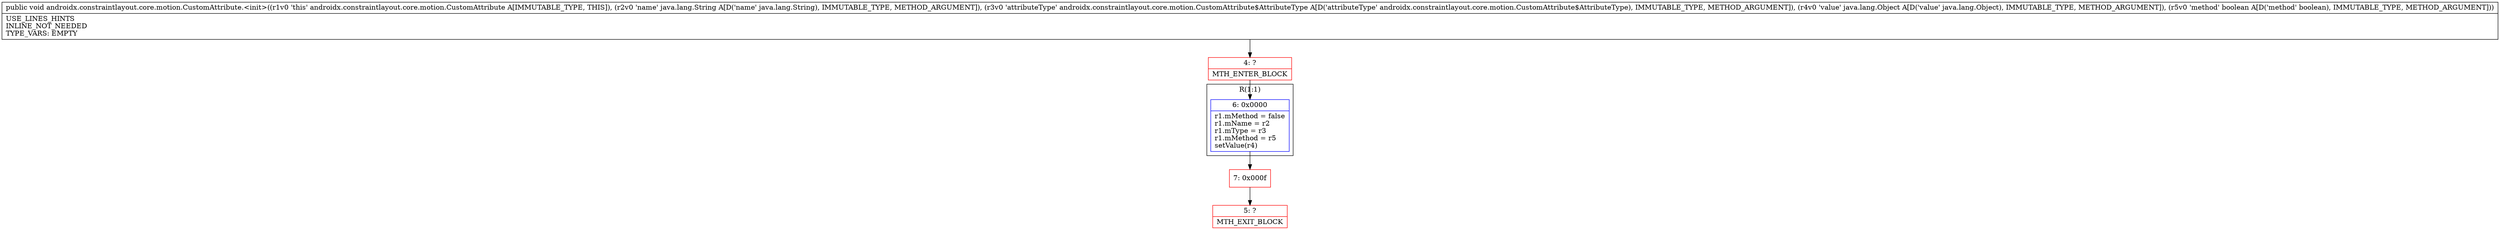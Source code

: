 digraph "CFG forandroidx.constraintlayout.core.motion.CustomAttribute.\<init\>(Ljava\/lang\/String;Landroidx\/constraintlayout\/core\/motion\/CustomAttribute$AttributeType;Ljava\/lang\/Object;Z)V" {
subgraph cluster_Region_2140346281 {
label = "R(1:1)";
node [shape=record,color=blue];
Node_6 [shape=record,label="{6\:\ 0x0000|r1.mMethod = false\lr1.mName = r2\lr1.mType = r3\lr1.mMethod = r5\lsetValue(r4)\l}"];
}
Node_4 [shape=record,color=red,label="{4\:\ ?|MTH_ENTER_BLOCK\l}"];
Node_7 [shape=record,color=red,label="{7\:\ 0x000f}"];
Node_5 [shape=record,color=red,label="{5\:\ ?|MTH_EXIT_BLOCK\l}"];
MethodNode[shape=record,label="{public void androidx.constraintlayout.core.motion.CustomAttribute.\<init\>((r1v0 'this' androidx.constraintlayout.core.motion.CustomAttribute A[IMMUTABLE_TYPE, THIS]), (r2v0 'name' java.lang.String A[D('name' java.lang.String), IMMUTABLE_TYPE, METHOD_ARGUMENT]), (r3v0 'attributeType' androidx.constraintlayout.core.motion.CustomAttribute$AttributeType A[D('attributeType' androidx.constraintlayout.core.motion.CustomAttribute$AttributeType), IMMUTABLE_TYPE, METHOD_ARGUMENT]), (r4v0 'value' java.lang.Object A[D('value' java.lang.Object), IMMUTABLE_TYPE, METHOD_ARGUMENT]), (r5v0 'method' boolean A[D('method' boolean), IMMUTABLE_TYPE, METHOD_ARGUMENT]))  | USE_LINES_HINTS\lINLINE_NOT_NEEDED\lTYPE_VARS: EMPTY\l}"];
MethodNode -> Node_4;Node_6 -> Node_7;
Node_4 -> Node_6;
Node_7 -> Node_5;
}

